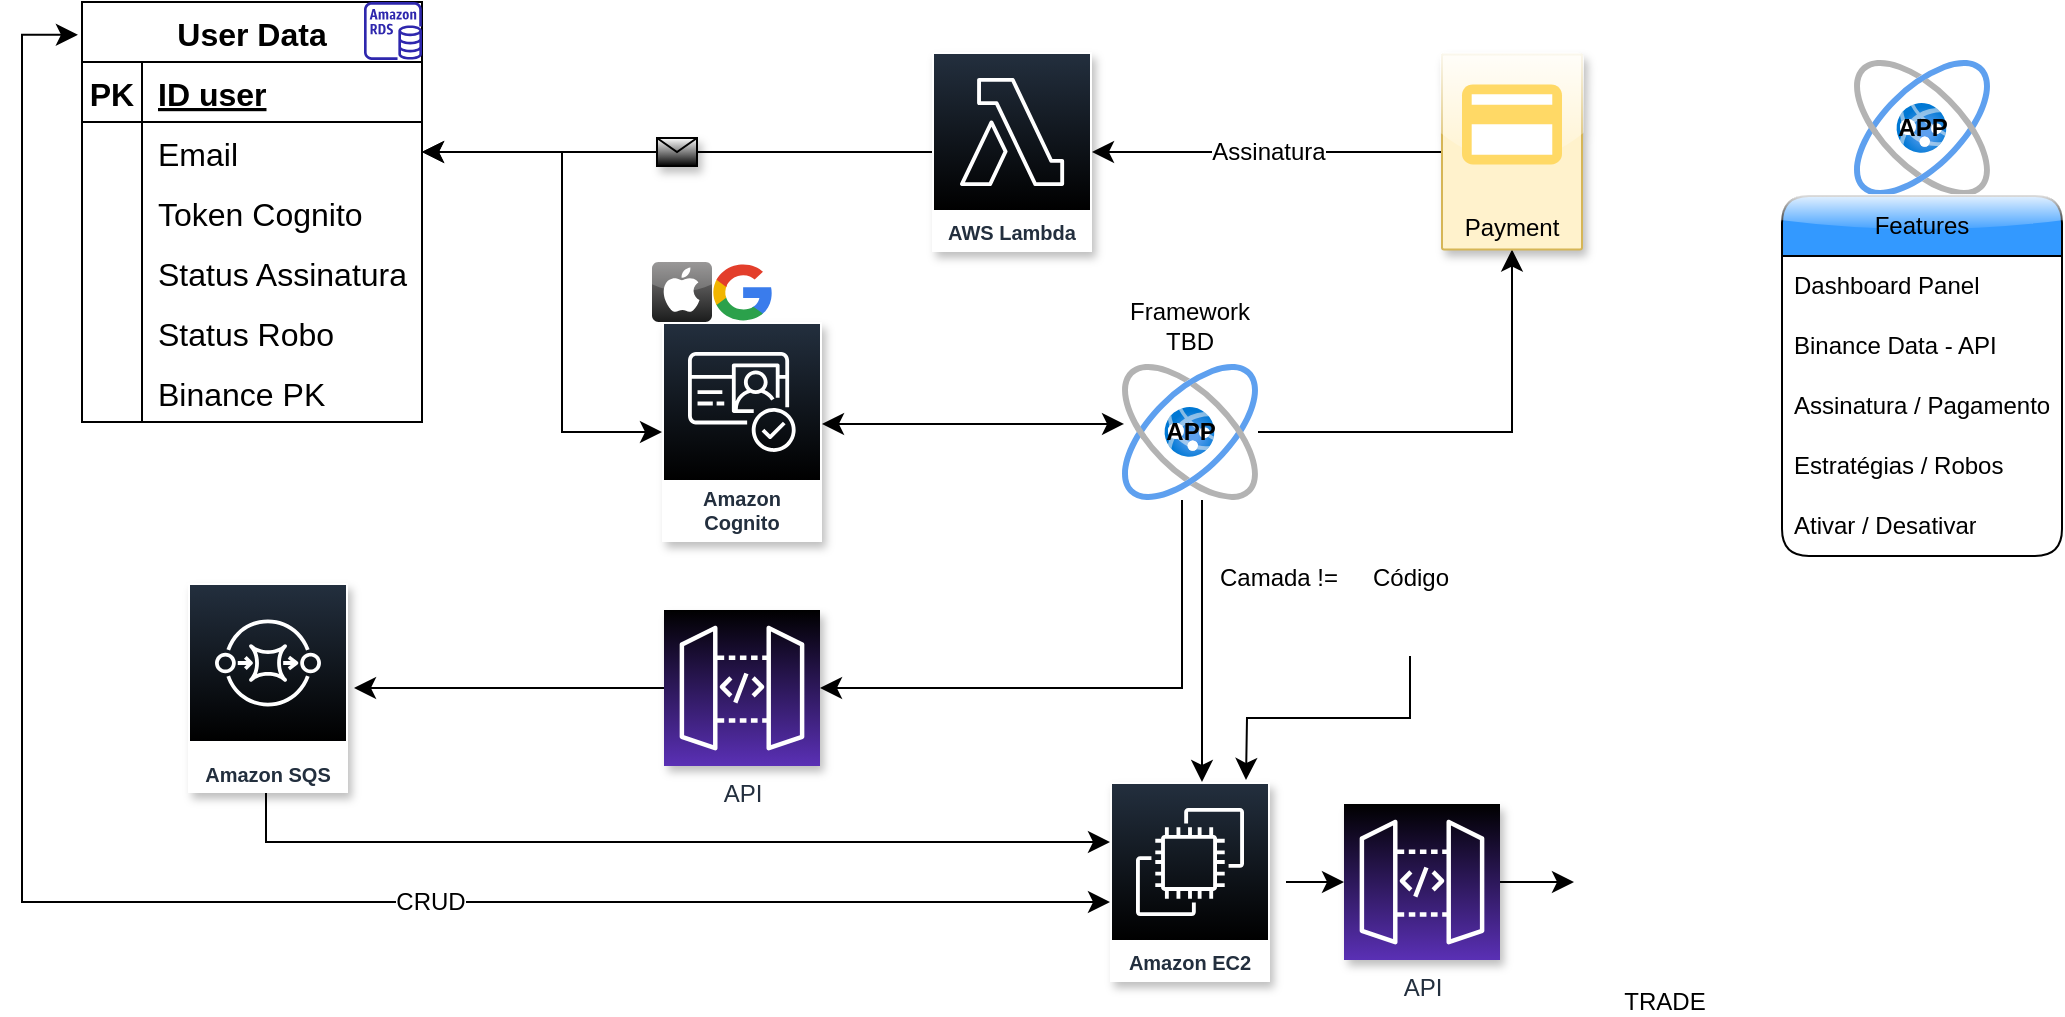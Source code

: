 <mxfile version="20.7.4" type="github">
  <diagram id="u3RrxMW4QclUXpzacZTX" name="Página-1">
    <mxGraphModel dx="1434" dy="850" grid="0" gridSize="10" guides="1" tooltips="1" connect="1" arrows="1" fold="1" page="1" pageScale="1" pageWidth="1169" pageHeight="827" background="none" math="0" shadow="0">
      <root>
        <mxCell id="0" />
        <mxCell id="1" parent="0" />
        <mxCell id="5hFtE8xTb0sGEkxBa1BT-3" value="User Data" style="shape=table;startSize=30;container=1;collapsible=1;childLayout=tableLayout;fixedRows=1;rowLines=0;fontStyle=1;align=center;resizeLast=1;labelBackgroundColor=none;fontSize=16;fontColor=default;shadow=0;gradientColor=none;swimlaneFillColor=none;" parent="1" vertex="1">
          <mxGeometry x="160" y="110" width="170" height="210" as="geometry">
            <mxRectangle x="160" y="110" width="120" height="30" as="alternateBounds" />
          </mxGeometry>
        </mxCell>
        <mxCell id="5hFtE8xTb0sGEkxBa1BT-4" value="" style="shape=tableRow;horizontal=0;startSize=0;swimlaneHead=0;swimlaneBody=0;fillColor=none;collapsible=0;dropTarget=0;points=[[0,0.5],[1,0.5]];portConstraint=eastwest;top=0;left=0;right=0;bottom=1;labelBackgroundColor=none;fontSize=16;fontColor=default;" parent="5hFtE8xTb0sGEkxBa1BT-3" vertex="1">
          <mxGeometry y="30" width="170" height="30" as="geometry" />
        </mxCell>
        <mxCell id="5hFtE8xTb0sGEkxBa1BT-5" value="PK" style="shape=partialRectangle;connectable=0;fillColor=none;top=0;left=0;bottom=0;right=0;fontStyle=1;overflow=hidden;labelBackgroundColor=none;fontSize=16;fontColor=default;" parent="5hFtE8xTb0sGEkxBa1BT-4" vertex="1">
          <mxGeometry width="30" height="30" as="geometry">
            <mxRectangle width="30" height="30" as="alternateBounds" />
          </mxGeometry>
        </mxCell>
        <mxCell id="5hFtE8xTb0sGEkxBa1BT-6" value="ID user" style="shape=partialRectangle;connectable=0;fillColor=none;top=0;left=0;bottom=0;right=0;align=left;spacingLeft=6;fontStyle=5;overflow=hidden;labelBackgroundColor=none;fontSize=16;fontColor=default;" parent="5hFtE8xTb0sGEkxBa1BT-4" vertex="1">
          <mxGeometry x="30" width="140" height="30" as="geometry">
            <mxRectangle width="140" height="30" as="alternateBounds" />
          </mxGeometry>
        </mxCell>
        <mxCell id="5hFtE8xTb0sGEkxBa1BT-7" value="" style="shape=tableRow;horizontal=0;startSize=0;swimlaneHead=0;swimlaneBody=0;fillColor=none;collapsible=0;dropTarget=0;points=[[0,0.5],[1,0.5]];portConstraint=eastwest;top=0;left=0;right=0;bottom=0;labelBackgroundColor=none;fontSize=16;fontColor=default;" parent="5hFtE8xTb0sGEkxBa1BT-3" vertex="1">
          <mxGeometry y="60" width="170" height="30" as="geometry" />
        </mxCell>
        <mxCell id="5hFtE8xTb0sGEkxBa1BT-8" value="" style="shape=partialRectangle;connectable=0;fillColor=none;top=0;left=0;bottom=0;right=0;editable=1;overflow=hidden;labelBackgroundColor=none;fontSize=16;fontColor=default;" parent="5hFtE8xTb0sGEkxBa1BT-7" vertex="1">
          <mxGeometry width="30" height="30" as="geometry">
            <mxRectangle width="30" height="30" as="alternateBounds" />
          </mxGeometry>
        </mxCell>
        <mxCell id="5hFtE8xTb0sGEkxBa1BT-9" value="Email" style="shape=partialRectangle;connectable=0;fillColor=none;top=0;left=0;bottom=0;right=0;align=left;spacingLeft=6;overflow=hidden;labelBackgroundColor=none;fontSize=16;fontColor=default;" parent="5hFtE8xTb0sGEkxBa1BT-7" vertex="1">
          <mxGeometry x="30" width="140" height="30" as="geometry">
            <mxRectangle width="140" height="30" as="alternateBounds" />
          </mxGeometry>
        </mxCell>
        <mxCell id="e-Q6h2yhqAfmVKwL3Jgu-8" value="" style="shape=tableRow;horizontal=0;startSize=0;swimlaneHead=0;swimlaneBody=0;fillColor=none;collapsible=0;dropTarget=0;points=[[0,0.5],[1,0.5]];portConstraint=eastwest;top=0;left=0;right=0;bottom=0;labelBackgroundColor=none;fontSize=16;fontColor=default;" parent="5hFtE8xTb0sGEkxBa1BT-3" vertex="1">
          <mxGeometry y="90" width="170" height="30" as="geometry" />
        </mxCell>
        <mxCell id="e-Q6h2yhqAfmVKwL3Jgu-9" value="" style="shape=partialRectangle;connectable=0;fillColor=none;top=0;left=0;bottom=0;right=0;editable=1;overflow=hidden;labelBackgroundColor=none;fontSize=16;fontColor=default;" parent="e-Q6h2yhqAfmVKwL3Jgu-8" vertex="1">
          <mxGeometry width="30" height="30" as="geometry">
            <mxRectangle width="30" height="30" as="alternateBounds" />
          </mxGeometry>
        </mxCell>
        <mxCell id="e-Q6h2yhqAfmVKwL3Jgu-10" value="Token Cognito" style="shape=partialRectangle;connectable=0;fillColor=none;top=0;left=0;bottom=0;right=0;align=left;spacingLeft=6;overflow=hidden;labelBackgroundColor=none;fontSize=16;fontColor=default;" parent="e-Q6h2yhqAfmVKwL3Jgu-8" vertex="1">
          <mxGeometry x="30" width="140" height="30" as="geometry">
            <mxRectangle width="140" height="30" as="alternateBounds" />
          </mxGeometry>
        </mxCell>
        <mxCell id="5hFtE8xTb0sGEkxBa1BT-10" value="" style="shape=tableRow;horizontal=0;startSize=0;swimlaneHead=0;swimlaneBody=0;fillColor=none;collapsible=0;dropTarget=0;points=[[0,0.5],[1,0.5]];portConstraint=eastwest;top=0;left=0;right=0;bottom=0;labelBackgroundColor=none;fontSize=16;fontColor=default;" parent="5hFtE8xTb0sGEkxBa1BT-3" vertex="1">
          <mxGeometry y="120" width="170" height="30" as="geometry" />
        </mxCell>
        <mxCell id="5hFtE8xTb0sGEkxBa1BT-11" value="" style="shape=partialRectangle;connectable=0;fillColor=none;top=0;left=0;bottom=0;right=0;editable=1;overflow=hidden;labelBackgroundColor=none;fontSize=16;fontColor=default;" parent="5hFtE8xTb0sGEkxBa1BT-10" vertex="1">
          <mxGeometry width="30" height="30" as="geometry">
            <mxRectangle width="30" height="30" as="alternateBounds" />
          </mxGeometry>
        </mxCell>
        <mxCell id="5hFtE8xTb0sGEkxBa1BT-12" value="Status Assinatura" style="shape=partialRectangle;connectable=0;fillColor=none;top=0;left=0;bottom=0;right=0;align=left;spacingLeft=6;overflow=hidden;labelBackgroundColor=none;fontSize=16;fontColor=default;" parent="5hFtE8xTb0sGEkxBa1BT-10" vertex="1">
          <mxGeometry x="30" width="140" height="30" as="geometry">
            <mxRectangle width="140" height="30" as="alternateBounds" />
          </mxGeometry>
        </mxCell>
        <mxCell id="5hFtE8xTb0sGEkxBa1BT-13" value="" style="shape=tableRow;horizontal=0;startSize=0;swimlaneHead=0;swimlaneBody=0;fillColor=none;collapsible=0;dropTarget=0;points=[[0,0.5],[1,0.5]];portConstraint=eastwest;top=0;left=0;right=0;bottom=0;labelBackgroundColor=none;fontSize=16;fontColor=default;" parent="5hFtE8xTb0sGEkxBa1BT-3" vertex="1">
          <mxGeometry y="150" width="170" height="30" as="geometry" />
        </mxCell>
        <mxCell id="5hFtE8xTb0sGEkxBa1BT-14" value="" style="shape=partialRectangle;connectable=0;fillColor=none;top=0;left=0;bottom=0;right=0;editable=1;overflow=hidden;labelBackgroundColor=none;fontSize=16;fontColor=default;strokeColor=default;" parent="5hFtE8xTb0sGEkxBa1BT-13" vertex="1">
          <mxGeometry width="30" height="30" as="geometry">
            <mxRectangle width="30" height="30" as="alternateBounds" />
          </mxGeometry>
        </mxCell>
        <mxCell id="5hFtE8xTb0sGEkxBa1BT-15" value="Status Robo" style="shape=partialRectangle;connectable=0;fillColor=none;top=0;left=0;bottom=0;right=0;align=left;spacingLeft=6;overflow=hidden;labelBackgroundColor=none;fontSize=16;fontColor=default;" parent="5hFtE8xTb0sGEkxBa1BT-13" vertex="1">
          <mxGeometry x="30" width="140" height="30" as="geometry">
            <mxRectangle width="140" height="30" as="alternateBounds" />
          </mxGeometry>
        </mxCell>
        <mxCell id="f0DbtgMkr1TRmb32YF3w-60" value="" style="shape=tableRow;horizontal=0;startSize=0;swimlaneHead=0;swimlaneBody=0;fillColor=none;collapsible=0;dropTarget=0;points=[[0,0.5],[1,0.5]];portConstraint=eastwest;top=0;left=0;right=0;bottom=0;labelBackgroundColor=none;fontSize=16;fontColor=default;" parent="5hFtE8xTb0sGEkxBa1BT-3" vertex="1">
          <mxGeometry y="180" width="170" height="30" as="geometry" />
        </mxCell>
        <mxCell id="f0DbtgMkr1TRmb32YF3w-61" value="" style="shape=partialRectangle;connectable=0;fillColor=none;top=0;left=0;bottom=0;right=0;editable=1;overflow=hidden;labelBackgroundColor=none;fontSize=16;fontColor=default;strokeColor=default;" parent="f0DbtgMkr1TRmb32YF3w-60" vertex="1">
          <mxGeometry width="30" height="30" as="geometry">
            <mxRectangle width="30" height="30" as="alternateBounds" />
          </mxGeometry>
        </mxCell>
        <mxCell id="f0DbtgMkr1TRmb32YF3w-62" value="Binance PK" style="shape=partialRectangle;connectable=0;fillColor=none;top=0;left=0;bottom=0;right=0;align=left;spacingLeft=6;overflow=hidden;labelBackgroundColor=none;fontSize=16;fontColor=default;" parent="f0DbtgMkr1TRmb32YF3w-60" vertex="1">
          <mxGeometry x="30" width="140" height="30" as="geometry">
            <mxRectangle width="140" height="30" as="alternateBounds" />
          </mxGeometry>
        </mxCell>
        <mxCell id="5hFtE8xTb0sGEkxBa1BT-2" value="" style="outlineConnect=0;fontColor=default;gradientColor=none;fillColor=#2E27AD;strokeColor=none;dashed=0;verticalLabelPosition=bottom;verticalAlign=top;align=center;html=1;fontSize=12;fontStyle=0;aspect=fixed;pointerEvents=1;shape=mxgraph.aws4.rds_instance;labelBackgroundColor=none;" parent="1" vertex="1">
          <mxGeometry x="301" y="110" width="29" height="29" as="geometry" />
        </mxCell>
        <mxCell id="f0DbtgMkr1TRmb32YF3w-3" value="Amazon Cognito" style="sketch=0;outlineConnect=0;fontColor=#232F3E;gradientColor=default;strokeColor=#ffffff;fillColor=#232F3E;dashed=0;verticalLabelPosition=middle;verticalAlign=bottom;align=center;html=1;whiteSpace=wrap;fontSize=10;fontStyle=1;spacing=3;shape=mxgraph.aws4.productIcon;prIcon=mxgraph.aws4.cognito;labelBackgroundColor=none;shadow=1;" parent="1" vertex="1">
          <mxGeometry x="450" y="270" width="80" height="110" as="geometry" />
        </mxCell>
        <mxCell id="f0DbtgMkr1TRmb32YF3w-19" value="" style="edgeStyle=orthogonalEdgeStyle;rounded=0;orthogonalLoop=1;jettySize=auto;html=1;fontSize=12;fontColor=default;startSize=8;endSize=8;" parent="1" source="f0DbtgMkr1TRmb32YF3w-13" target="f0DbtgMkr1TRmb32YF3w-17" edge="1">
          <mxGeometry relative="1" as="geometry" />
        </mxCell>
        <mxCell id="f0DbtgMkr1TRmb32YF3w-63" style="edgeStyle=orthogonalEdgeStyle;rounded=0;orthogonalLoop=1;jettySize=auto;html=1;fontSize=12;fontColor=default;startSize=8;endSize=8;" parent="1" source="f0DbtgMkr1TRmb32YF3w-13" target="f0DbtgMkr1TRmb32YF3w-34" edge="1">
          <mxGeometry relative="1" as="geometry">
            <Array as="points">
              <mxPoint x="720" y="482" />
              <mxPoint x="720" y="482" />
            </Array>
          </mxGeometry>
        </mxCell>
        <mxCell id="f0DbtgMkr1TRmb32YF3w-64" value="Camada !=" style="edgeLabel;html=1;align=center;verticalAlign=middle;resizable=0;points=[];fontSize=12;fontColor=default;" parent="f0DbtgMkr1TRmb32YF3w-63" vertex="1" connectable="0">
          <mxGeometry x="0.221" relative="1" as="geometry">
            <mxPoint x="38" y="-47" as="offset" />
          </mxGeometry>
        </mxCell>
        <mxCell id="f0DbtgMkr1TRmb32YF3w-72" value="" style="edgeStyle=orthogonalEdgeStyle;rounded=0;orthogonalLoop=1;jettySize=auto;html=1;entryX=1;entryY=0.5;entryDx=0;entryDy=0;entryPerimeter=0;fontSize=12;fontColor=#000000;startSize=8;endSize=8;" parent="1" source="f0DbtgMkr1TRmb32YF3w-13" target="odpGuY6GUkHlCX7Sfqsp-1" edge="1">
          <mxGeometry x="-0.026" relative="1" as="geometry">
            <Array as="points">
              <mxPoint x="710" y="453" />
            </Array>
            <mxPoint as="offset" />
            <mxPoint x="529.55" y="471.7" as="targetPoint" />
          </mxGeometry>
        </mxCell>
        <mxCell id="f0DbtgMkr1TRmb32YF3w-13" value="APP" style="aspect=fixed;html=1;points=[];align=center;image;fontSize=12;image=img/lib/azure2/general/Website_Power.svg;shadow=0;labelBackgroundColor=none;fontColor=#000000;gradientColor=default;labelPosition=center;verticalLabelPosition=middle;verticalAlign=middle;labelBorderColor=none;fontStyle=1" parent="1" vertex="1">
          <mxGeometry x="680" y="291" width="68" height="68" as="geometry" />
        </mxCell>
        <mxCell id="f0DbtgMkr1TRmb32YF3w-21" value="Assinatura" style="edgeStyle=orthogonalEdgeStyle;rounded=0;orthogonalLoop=1;jettySize=auto;html=1;fontSize=12;fontColor=default;startSize=8;endSize=8;" parent="1" source="f0DbtgMkr1TRmb32YF3w-17" target="f0DbtgMkr1TRmb32YF3w-20" edge="1">
          <mxGeometry relative="1" as="geometry" />
        </mxCell>
        <mxCell id="f0DbtgMkr1TRmb32YF3w-17" value="Payment" style="strokeColor=#d6b656;shadow=1;strokeWidth=1;rounded=1;absoluteArcSize=1;arcSize=2;labelPosition=center;verticalLabelPosition=middle;align=center;verticalAlign=bottom;spacingLeft=0;fontSize=12;whiteSpace=wrap;spacingBottom=2;labelBackgroundColor=none;glass=1;fillColor=#fff2cc;fillStyle=auto;" parent="1" vertex="1">
          <mxGeometry x="840" y="136.25" width="70" height="97.5" as="geometry" />
        </mxCell>
        <mxCell id="f0DbtgMkr1TRmb32YF3w-18" value="" style="sketch=0;dashed=0;connectable=0;html=1;fillColor=#FFD966;strokeColor=none;shape=mxgraph.gcp2.payment;part=1;shadow=0;labelBackgroundColor=none;fontSize=16;fontColor=default;" parent="f0DbtgMkr1TRmb32YF3w-17" vertex="1">
          <mxGeometry x="0.5" width="50" height="40" relative="1" as="geometry">
            <mxPoint x="-25" y="15" as="offset" />
          </mxGeometry>
        </mxCell>
        <mxCell id="f0DbtgMkr1TRmb32YF3w-20" value="AWS Lambda" style="sketch=0;outlineConnect=0;fontColor=#232F3E;gradientColor=default;strokeColor=#ffffff;fillColor=#232F3E;dashed=0;verticalLabelPosition=middle;verticalAlign=bottom;align=center;html=1;whiteSpace=wrap;fontSize=10;fontStyle=1;spacing=3;shape=mxgraph.aws4.productIcon;prIcon=mxgraph.aws4.lambda;shadow=1;glass=0;labelBackgroundColor=none;fillStyle=auto;" parent="1" vertex="1">
          <mxGeometry x="585" y="135" width="80" height="100" as="geometry" />
        </mxCell>
        <mxCell id="f0DbtgMkr1TRmb32YF3w-23" value="" style="endArrow=classic;html=1;rounded=0;fontSize=12;fontColor=default;startSize=8;endSize=8;entryX=1;entryY=0.5;entryDx=0;entryDy=0;edgeStyle=orthogonalEdgeStyle;" parent="1" source="f0DbtgMkr1TRmb32YF3w-20" target="5hFtE8xTb0sGEkxBa1BT-7" edge="1">
          <mxGeometry x="0.02" y="15" relative="1" as="geometry">
            <mxPoint x="560" y="190" as="sourcePoint" />
            <mxPoint x="600" y="410" as="targetPoint" />
            <Array as="points">
              <mxPoint x="500" y="185" />
              <mxPoint x="500" y="185" />
            </Array>
            <mxPoint as="offset" />
          </mxGeometry>
        </mxCell>
        <mxCell id="f0DbtgMkr1TRmb32YF3w-24" value="" style="shape=message;html=1;outlineConnect=0;shadow=1;glass=0;labelBackgroundColor=none;sketch=0;fillStyle=auto;strokeColor=default;fontSize=16;fontColor=default;fillColor=default;gradientColor=default;" parent="f0DbtgMkr1TRmb32YF3w-23" vertex="1">
          <mxGeometry width="20" height="14" relative="1" as="geometry">
            <mxPoint x="-10" y="-7" as="offset" />
          </mxGeometry>
        </mxCell>
        <mxCell id="f0DbtgMkr1TRmb32YF3w-29" value="" style="endArrow=classic;startArrow=classic;html=1;rounded=0;fontSize=12;fontColor=default;startSize=8;endSize=8;edgeStyle=orthogonalEdgeStyle;exitX=1;exitY=0.5;exitDx=0;exitDy=0;" parent="1" source="5hFtE8xTb0sGEkxBa1BT-7" target="f0DbtgMkr1TRmb32YF3w-3" edge="1">
          <mxGeometry width="50" height="50" relative="1" as="geometry">
            <mxPoint x="160" y="409" as="sourcePoint" />
            <mxPoint x="210" y="359" as="targetPoint" />
            <Array as="points">
              <mxPoint x="400" y="185" />
              <mxPoint x="400" y="325" />
            </Array>
          </mxGeometry>
        </mxCell>
        <mxCell id="f0DbtgMkr1TRmb32YF3w-30" value="" style="endArrow=classic;startArrow=classic;html=1;rounded=0;fontSize=12;fontColor=default;startSize=8;endSize=8;entryX=0.015;entryY=0.441;entryDx=0;entryDy=0;entryPerimeter=0;edgeStyle=orthogonalEdgeStyle;" parent="1" source="f0DbtgMkr1TRmb32YF3w-3" target="f0DbtgMkr1TRmb32YF3w-13" edge="1">
          <mxGeometry width="50" height="50" relative="1" as="geometry">
            <mxPoint x="530" y="430" as="sourcePoint" />
            <mxPoint x="580" y="380" as="targetPoint" />
            <Array as="points">
              <mxPoint x="600" y="321" />
              <mxPoint x="600" y="321" />
            </Array>
          </mxGeometry>
        </mxCell>
        <mxCell id="odpGuY6GUkHlCX7Sfqsp-11" style="edgeStyle=orthogonalEdgeStyle;shape=connector;rounded=0;orthogonalLoop=1;jettySize=auto;html=1;entryX=0;entryY=0.5;entryDx=0;entryDy=0;entryPerimeter=0;labelBackgroundColor=default;strokeColor=default;fontFamily=Helvetica;fontSize=12;fontColor=default;endArrow=classic;endFill=1;startSize=8;endSize=8;sourcePerimeterSpacing=8;targetPerimeterSpacing=8;" edge="1" parent="1" source="f0DbtgMkr1TRmb32YF3w-34" target="odpGuY6GUkHlCX7Sfqsp-7">
          <mxGeometry relative="1" as="geometry" />
        </mxCell>
        <mxCell id="f0DbtgMkr1TRmb32YF3w-34" value="Amazon EC2" style="sketch=0;outlineConnect=0;fontColor=#232F3E;gradientColor=default;strokeColor=#ffffff;fillColor=#232F3E;dashed=0;verticalLabelPosition=middle;verticalAlign=bottom;align=center;html=1;whiteSpace=wrap;fontSize=10;fontStyle=1;spacing=3;shape=mxgraph.aws4.productIcon;prIcon=mxgraph.aws4.ec2;shadow=1;glass=0;labelBackgroundColor=none;fillStyle=auto;" parent="1" vertex="1">
          <mxGeometry x="674" y="500" width="80" height="100" as="geometry" />
        </mxCell>
        <mxCell id="odpGuY6GUkHlCX7Sfqsp-10" style="edgeStyle=orthogonalEdgeStyle;shape=connector;rounded=0;orthogonalLoop=1;jettySize=auto;html=1;exitX=0.5;exitY=1;exitDx=0;exitDy=0;labelBackgroundColor=default;strokeColor=default;fontFamily=Helvetica;fontSize=12;fontColor=default;endArrow=classic;endFill=1;startSize=8;endSize=8;sourcePerimeterSpacing=8;targetPerimeterSpacing=8;" edge="1" parent="1" source="f0DbtgMkr1TRmb32YF3w-39">
          <mxGeometry relative="1" as="geometry">
            <mxPoint x="742" y="499" as="targetPoint" />
          </mxGeometry>
        </mxCell>
        <mxCell id="f0DbtgMkr1TRmb32YF3w-39" value="Código" style="shape=image;html=1;verticalAlign=middle;verticalLabelPosition=middle;labelBackgroundColor=#ffffff;imageAspect=0;aspect=fixed;image=https://cdn1.iconfinder.com/data/icons/bootstrap-vol-3/16/filetype-py-128.png;shadow=1;glass=0;fillStyle=auto;strokeColor=default;fontSize=12;fontColor=default;fillColor=default;gradientColor=default;labelPosition=center;align=center;imageBackground=none;imageBorder=none;" parent="1" vertex="1">
          <mxGeometry x="785" y="359" width="78" height="78" as="geometry" />
        </mxCell>
        <mxCell id="f0DbtgMkr1TRmb32YF3w-47" value="" style="shape=tableRow;horizontal=0;startSize=0;swimlaneHead=0;swimlaneBody=0;fillColor=none;collapsible=0;dropTarget=0;points=[[0,0.5],[1,0.5]];portConstraint=eastwest;top=0;left=0;right=0;bottom=0;labelBackgroundColor=none;fontSize=16;fontColor=default;" parent="1" vertex="1">
          <mxGeometry x="160" y="261" width="170" height="30" as="geometry" />
        </mxCell>
        <mxCell id="f0DbtgMkr1TRmb32YF3w-48" value="" style="shape=partialRectangle;connectable=0;fillColor=none;top=0;left=0;bottom=0;right=0;editable=1;overflow=hidden;labelBackgroundColor=none;fontSize=16;fontColor=default;" parent="f0DbtgMkr1TRmb32YF3w-47" vertex="1">
          <mxGeometry width="30" height="30" as="geometry">
            <mxRectangle width="30" height="30" as="alternateBounds" />
          </mxGeometry>
        </mxCell>
        <mxCell id="f0DbtgMkr1TRmb32YF3w-57" value="" style="shape=tableRow;horizontal=0;startSize=0;swimlaneHead=0;swimlaneBody=0;fillColor=none;collapsible=0;dropTarget=0;points=[[0,0.5],[1,0.5]];portConstraint=eastwest;top=0;left=0;right=0;bottom=0;labelBackgroundColor=none;fontSize=16;fontColor=default;rounded=0;shadow=1;" parent="1" vertex="1">
          <mxGeometry x="160" y="260" width="170" height="30" as="geometry" />
        </mxCell>
        <mxCell id="f0DbtgMkr1TRmb32YF3w-58" value="" style="shape=partialRectangle;connectable=0;fillColor=none;top=0;left=0;bottom=0;right=0;editable=1;overflow=hidden;labelBackgroundColor=none;fontSize=16;fontColor=default;strokeColor=default;strokeWidth=1;perimeterSpacing=0;shadow=0;" parent="f0DbtgMkr1TRmb32YF3w-57" vertex="1">
          <mxGeometry width="30" height="30" as="geometry">
            <mxRectangle width="30" height="30" as="alternateBounds" />
          </mxGeometry>
        </mxCell>
        <mxCell id="f0DbtgMkr1TRmb32YF3w-77" style="edgeStyle=orthogonalEdgeStyle;rounded=0;orthogonalLoop=1;jettySize=auto;html=1;fontSize=12;fontColor=#000000;startSize=8;endSize=8;" parent="1" source="f0DbtgMkr1TRmb32YF3w-66" target="f0DbtgMkr1TRmb32YF3w-34" edge="1">
          <mxGeometry relative="1" as="geometry">
            <Array as="points">
              <mxPoint x="252" y="530" />
            </Array>
          </mxGeometry>
        </mxCell>
        <mxCell id="f0DbtgMkr1TRmb32YF3w-66" value="Amazon SQS" style="sketch=0;outlineConnect=0;fontColor=#232F3E;gradientColor=default;strokeColor=#ffffff;fillColor=#232F3E;dashed=0;verticalLabelPosition=middle;verticalAlign=bottom;align=center;html=1;whiteSpace=wrap;fontSize=10;fontStyle=1;spacing=3;shape=mxgraph.aws4.productIcon;prIcon=mxgraph.aws4.sqs;rounded=0;shadow=1;glass=0;labelBackgroundColor=none;labelBorderColor=none;fillStyle=auto;strokeWidth=1;" parent="1" vertex="1">
          <mxGeometry x="213" y="400.5" width="80" height="105" as="geometry" />
        </mxCell>
        <mxCell id="f0DbtgMkr1TRmb32YF3w-76" value="CRUD" style="endArrow=classic;startArrow=classic;html=1;rounded=0;fontSize=12;fontColor=#000000;startSize=8;endSize=8;exitX=-0.012;exitY=0.078;exitDx=0;exitDy=0;exitPerimeter=0;edgeStyle=orthogonalEdgeStyle;" parent="1" source="5hFtE8xTb0sGEkxBa1BT-3" target="f0DbtgMkr1TRmb32YF3w-34" edge="1">
          <mxGeometry x="0.324" width="50" height="50" relative="1" as="geometry">
            <mxPoint x="530" y="420" as="sourcePoint" />
            <mxPoint x="580" y="370" as="targetPoint" />
            <Array as="points">
              <mxPoint x="130" y="126" />
              <mxPoint x="130" y="560" />
            </Array>
            <mxPoint as="offset" />
          </mxGeometry>
        </mxCell>
        <mxCell id="e-Q6h2yhqAfmVKwL3Jgu-2" value="" style="dashed=0;outlineConnect=0;html=1;align=center;labelPosition=center;verticalLabelPosition=bottom;verticalAlign=top;shape=mxgraph.webicons.apple;fillColor=#807E7E;gradientColor=#1B1C1C" parent="1" vertex="1">
          <mxGeometry x="445" y="240" width="30" height="30" as="geometry" />
        </mxCell>
        <mxCell id="e-Q6h2yhqAfmVKwL3Jgu-5" value="" style="shape=image;html=1;verticalAlign=top;verticalLabelPosition=bottom;labelBackgroundColor=#ffffff;imageAspect=0;aspect=fixed;image=https://cdn1.iconfinder.com/data/icons/social-media-2285/512/Colored_Facebook3_svg-128.png" parent="1" vertex="1">
          <mxGeometry x="505" y="240" width="30" height="30" as="geometry" />
        </mxCell>
        <mxCell id="e-Q6h2yhqAfmVKwL3Jgu-7" value="" style="dashed=0;outlineConnect=0;html=1;align=center;labelPosition=center;verticalLabelPosition=bottom;verticalAlign=top;shape=mxgraph.weblogos.google" parent="1" vertex="1">
          <mxGeometry x="475" y="240" width="30" height="30" as="geometry" />
        </mxCell>
        <mxCell id="e-Q6h2yhqAfmVKwL3Jgu-11" value="APP" style="aspect=fixed;html=1;points=[];align=center;image;fontSize=12;image=img/lib/azure2/general/Website_Power.svg;shadow=0;labelBackgroundColor=none;fontColor=#000000;gradientColor=default;labelPosition=center;verticalLabelPosition=middle;verticalAlign=middle;labelBorderColor=none;fontStyle=1" parent="1" vertex="1">
          <mxGeometry x="1046" y="139" width="68" height="68" as="geometry" />
        </mxCell>
        <mxCell id="e-Q6h2yhqAfmVKwL3Jgu-13" value="Features" style="swimlane;fontStyle=0;childLayout=stackLayout;horizontal=1;startSize=30;horizontalStack=0;resizeParent=1;resizeParentMax=0;resizeLast=0;collapsible=1;marginBottom=0;whiteSpace=wrap;html=1;rounded=1;glass=1;sketch=0;fillColor=#3399FF;" parent="1" vertex="1">
          <mxGeometry x="1010" y="207" width="140" height="180" as="geometry" />
        </mxCell>
        <mxCell id="e-Q6h2yhqAfmVKwL3Jgu-14" value="Dashboard Panel" style="text;strokeColor=none;fillColor=none;align=left;verticalAlign=middle;spacingLeft=4;spacingRight=4;overflow=hidden;points=[[0,0.5],[1,0.5]];portConstraint=eastwest;rotatable=0;whiteSpace=wrap;html=1;rounded=1;glass=1;sketch=0;" parent="e-Q6h2yhqAfmVKwL3Jgu-13" vertex="1">
          <mxGeometry y="30" width="140" height="30" as="geometry" />
        </mxCell>
        <mxCell id="e-Q6h2yhqAfmVKwL3Jgu-17" value="Binance Data - API" style="text;strokeColor=none;fillColor=none;align=left;verticalAlign=middle;spacingLeft=4;spacingRight=4;overflow=hidden;points=[[0,0.5],[1,0.5]];portConstraint=eastwest;rotatable=0;whiteSpace=wrap;html=1;rounded=1;glass=1;sketch=0;" parent="e-Q6h2yhqAfmVKwL3Jgu-13" vertex="1">
          <mxGeometry y="60" width="140" height="30" as="geometry" />
        </mxCell>
        <mxCell id="e-Q6h2yhqAfmVKwL3Jgu-18" value="Assinatura / Pagamento" style="text;strokeColor=none;fillColor=none;align=left;verticalAlign=middle;spacingLeft=4;spacingRight=4;overflow=hidden;points=[[0,0.5],[1,0.5]];portConstraint=eastwest;rotatable=0;whiteSpace=wrap;html=1;rounded=1;glass=1;sketch=0;" parent="e-Q6h2yhqAfmVKwL3Jgu-13" vertex="1">
          <mxGeometry y="90" width="140" height="30" as="geometry" />
        </mxCell>
        <mxCell id="e-Q6h2yhqAfmVKwL3Jgu-16" value="Estratégias / Robos" style="text;strokeColor=none;fillColor=none;align=left;verticalAlign=middle;spacingLeft=4;spacingRight=4;overflow=hidden;points=[[0,0.5],[1,0.5]];portConstraint=eastwest;rotatable=0;whiteSpace=wrap;html=1;rounded=1;glass=1;sketch=0;" parent="e-Q6h2yhqAfmVKwL3Jgu-13" vertex="1">
          <mxGeometry y="120" width="140" height="30" as="geometry" />
        </mxCell>
        <mxCell id="e-Q6h2yhqAfmVKwL3Jgu-15" value="Ativar / Desativar" style="text;strokeColor=none;fillColor=none;align=left;verticalAlign=middle;spacingLeft=4;spacingRight=4;overflow=hidden;points=[[0,0.5],[1,0.5]];portConstraint=eastwest;rotatable=0;whiteSpace=wrap;html=1;rounded=1;glass=1;sketch=0;" parent="e-Q6h2yhqAfmVKwL3Jgu-13" vertex="1">
          <mxGeometry y="150" width="140" height="30" as="geometry" />
        </mxCell>
        <mxCell id="e-Q6h2yhqAfmVKwL3Jgu-19" value="Framework TBD" style="text;html=1;strokeColor=none;fillColor=none;align=center;verticalAlign=middle;whiteSpace=wrap;rounded=0;glass=1;sketch=0;" parent="1" vertex="1">
          <mxGeometry x="684" y="257" width="60" height="30" as="geometry" />
        </mxCell>
        <mxCell id="odpGuY6GUkHlCX7Sfqsp-5" style="edgeStyle=orthogonalEdgeStyle;shape=connector;rounded=0;orthogonalLoop=1;jettySize=auto;html=1;exitX=0;exitY=0.5;exitDx=0;exitDy=0;exitPerimeter=0;labelBackgroundColor=default;strokeColor=default;fontFamily=Helvetica;fontSize=12;fontColor=#000000;endArrow=classic;endFill=1;startSize=8;endSize=8;sourcePerimeterSpacing=8;targetPerimeterSpacing=8;" edge="1" parent="1" source="odpGuY6GUkHlCX7Sfqsp-1">
          <mxGeometry relative="1" as="geometry">
            <mxPoint x="296" y="453" as="targetPoint" />
            <Array as="points">
              <mxPoint x="356" y="453" />
            </Array>
          </mxGeometry>
        </mxCell>
        <mxCell id="odpGuY6GUkHlCX7Sfqsp-1" value="API" style="sketch=0;points=[[0,0,0],[0.25,0,0],[0.5,0,0],[0.75,0,0],[1,0,0],[0,1,0],[0.25,1,0],[0.5,1,0],[0.75,1,0],[1,1,0],[0,0.25,0],[0,0.5,0],[0,0.75,0],[1,0.25,0],[1,0.5,0],[1,0.75,0]];outlineConnect=0;fontColor=#232F3E;gradientColor=default;gradientDirection=north;fillColor=#5A30B5;strokeColor=#ffffff;dashed=0;verticalLabelPosition=bottom;verticalAlign=top;align=center;html=1;fontSize=12;fontStyle=0;aspect=fixed;shape=mxgraph.aws4.resourceIcon;resIcon=mxgraph.aws4.api_gateway;shadow=1;" vertex="1" parent="1">
          <mxGeometry x="451" y="414" width="78" height="78" as="geometry" />
        </mxCell>
        <mxCell id="odpGuY6GUkHlCX7Sfqsp-12" style="edgeStyle=orthogonalEdgeStyle;shape=connector;rounded=0;orthogonalLoop=1;jettySize=auto;html=1;exitX=1;exitY=0.5;exitDx=0;exitDy=0;exitPerimeter=0;labelBackgroundColor=default;strokeColor=default;fontFamily=Helvetica;fontSize=12;fontColor=default;endArrow=classic;endFill=1;startSize=8;endSize=8;sourcePerimeterSpacing=8;targetPerimeterSpacing=8;entryX=0;entryY=0.5;entryDx=0;entryDy=0;" edge="1" parent="1" source="odpGuY6GUkHlCX7Sfqsp-7" target="odpGuY6GUkHlCX7Sfqsp-13">
          <mxGeometry relative="1" as="geometry">
            <mxPoint x="930" y="550" as="targetPoint" />
          </mxGeometry>
        </mxCell>
        <mxCell id="odpGuY6GUkHlCX7Sfqsp-7" value="API" style="sketch=0;points=[[0,0,0],[0.25,0,0],[0.5,0,0],[0.75,0,0],[1,0,0],[0,1,0],[0.25,1,0],[0.5,1,0],[0.75,1,0],[1,1,0],[0,0.25,0],[0,0.5,0],[0,0.75,0],[1,0.25,0],[1,0.5,0],[1,0.75,0]];outlineConnect=0;fontColor=#232F3E;gradientColor=default;gradientDirection=north;fillColor=#5A30B5;strokeColor=#ffffff;dashed=0;verticalLabelPosition=bottom;verticalAlign=top;align=center;html=1;fontSize=12;fontStyle=0;aspect=fixed;shape=mxgraph.aws4.resourceIcon;resIcon=mxgraph.aws4.api_gateway;shadow=1;" vertex="1" parent="1">
          <mxGeometry x="791" y="511" width="78" height="78" as="geometry" />
        </mxCell>
        <mxCell id="odpGuY6GUkHlCX7Sfqsp-13" value="TRADE" style="shape=image;html=1;verticalAlign=top;verticalLabelPosition=bottom;labelBackgroundColor=#ffffff;imageAspect=0;aspect=fixed;image=https://cdn1.iconfinder.com/data/icons/unicons-line-vol-1/24/bitcoin-128.png;shadow=1;fontFamily=Helvetica;fontSize=12;fontColor=default;gradientColor=default;" vertex="1" parent="1">
          <mxGeometry x="906" y="505.5" width="90" height="90" as="geometry" />
        </mxCell>
      </root>
    </mxGraphModel>
  </diagram>
</mxfile>
